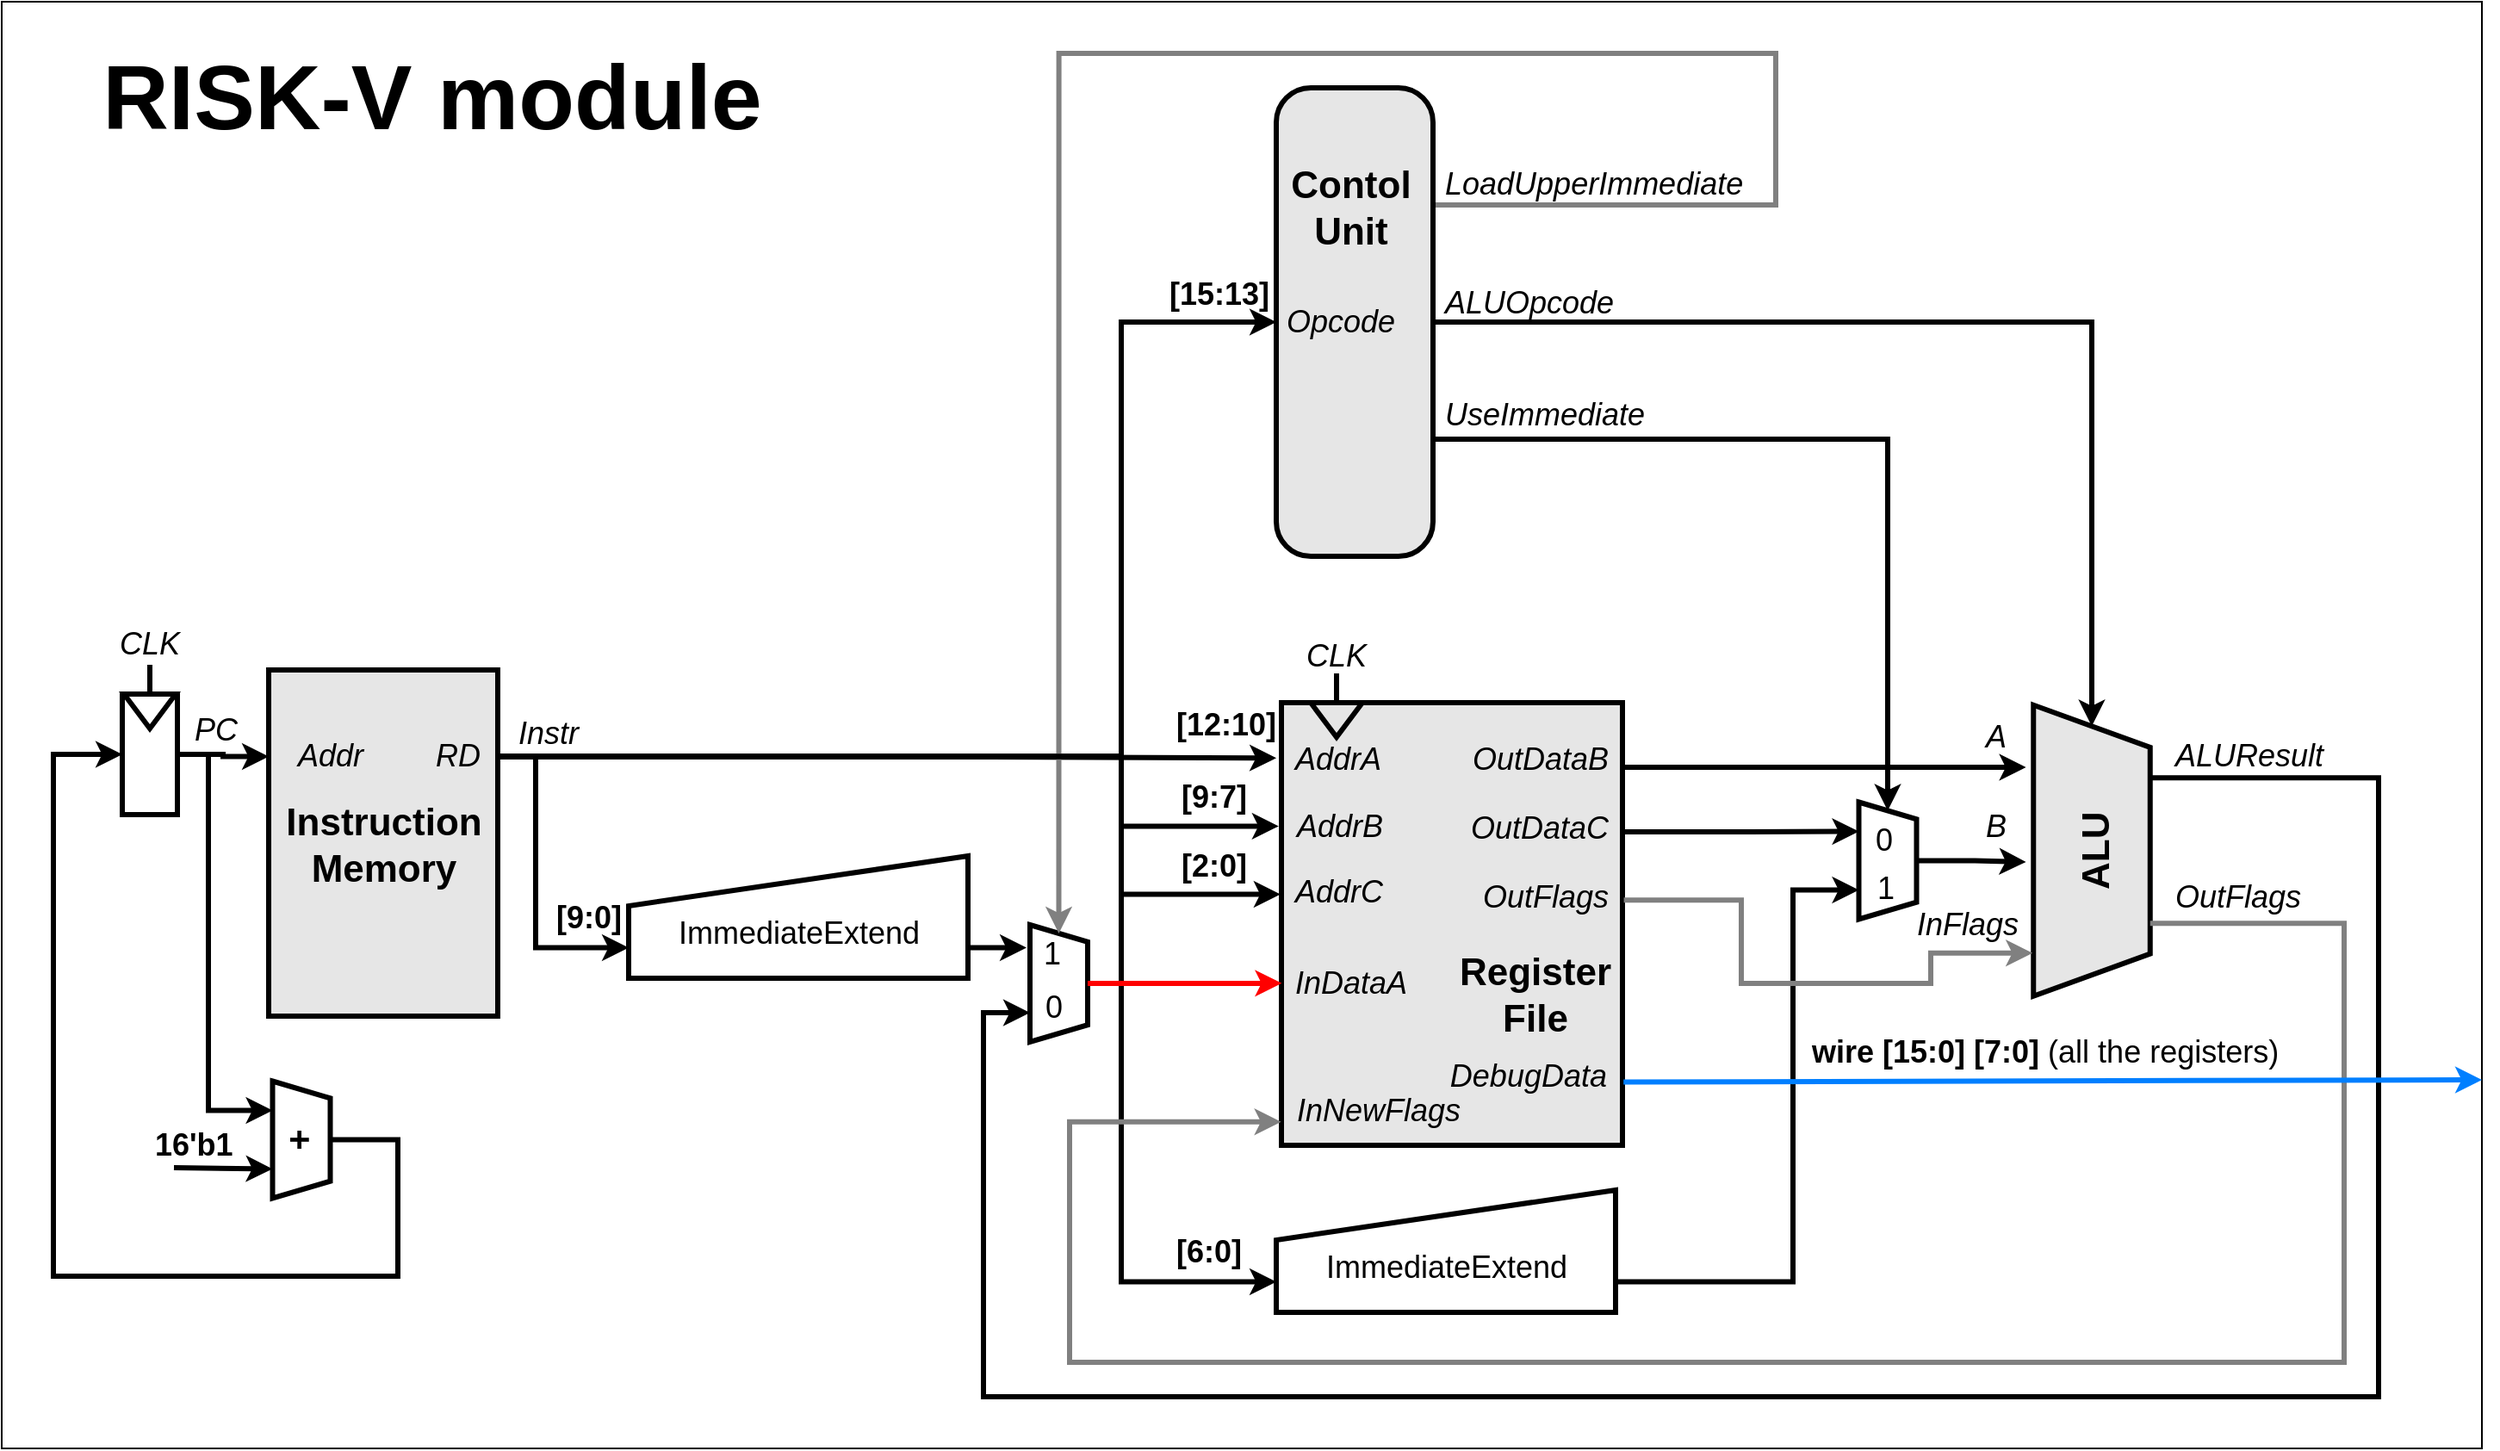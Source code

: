 <mxfile>
    <diagram name="Page-1" id="CjnsRdnZkcc44lROkodG">
        <mxGraphModel dx="2227" dy="1251" grid="1" gridSize="10" guides="1" tooltips="1" connect="1" arrows="1" fold="1" page="1" pageScale="1" pageWidth="827" pageHeight="1169" math="0" shadow="0">
            <root>
                <mxCell id="0"/>
                <mxCell id="1" parent="0"/>
                <mxCell id="2" value="" style="rounded=0;whiteSpace=wrap;html=1;" parent="1" vertex="1">
                    <mxGeometry x="10" y="10" width="1440" height="840" as="geometry"/>
                </mxCell>
                <mxCell id="O-shyT19sQsiW26_N4do-6" style="edgeStyle=orthogonalEdgeStyle;rounded=0;orthogonalLoop=1;jettySize=auto;html=1;exitX=1;exitY=0.25;exitDx=0;exitDy=0;entryX=0;entryY=0.75;entryDx=0;entryDy=0;strokeWidth=3;" parent="1" source="O-shyT19sQsiW26_N4do-2" target="O-shyT19sQsiW26_N4do-4" edge="1">
                    <mxGeometry relative="1" as="geometry">
                        <Array as="points">
                            <mxPoint x="320.0" y="448.0"/>
                            <mxPoint x="320.0" y="559"/>
                        </Array>
                    </mxGeometry>
                </mxCell>
                <mxCell id="O-shyT19sQsiW26_N4do-16" style="edgeStyle=orthogonalEdgeStyle;rounded=0;orthogonalLoop=1;jettySize=auto;html=1;exitX=1;exitY=0.25;exitDx=0;exitDy=0;entryX=0;entryY=0.5;entryDx=0;entryDy=0;strokeWidth=3;" parent="1" source="O-shyT19sQsiW26_N4do-2" target="O-shyT19sQsiW26_N4do-15" edge="1">
                    <mxGeometry relative="1" as="geometry">
                        <Array as="points">
                            <mxPoint x="660" y="448.0"/>
                            <mxPoint x="660" y="196.0"/>
                        </Array>
                    </mxGeometry>
                </mxCell>
                <mxCell id="O-shyT19sQsiW26_N4do-44" style="edgeStyle=orthogonalEdgeStyle;rounded=0;orthogonalLoop=1;jettySize=auto;html=1;exitX=1;exitY=0.25;exitDx=0;exitDy=0;entryX=0;entryY=0.75;entryDx=0;entryDy=0;strokeWidth=3;" parent="1" source="O-shyT19sQsiW26_N4do-2" target="O-shyT19sQsiW26_N4do-42" edge="1">
                    <mxGeometry relative="1" as="geometry">
                        <Array as="points">
                            <mxPoint x="660" y="448.0"/>
                            <mxPoint x="660" y="753"/>
                        </Array>
                    </mxGeometry>
                </mxCell>
                <mxCell id="O-shyT19sQsiW26_N4do-2" value="" style="rounded=0;whiteSpace=wrap;html=1;fillColor=#E6E6E6;strokeWidth=3;" parent="1" vertex="1">
                    <mxGeometry x="165.0" y="398.0" width="133" height="201" as="geometry"/>
                </mxCell>
                <mxCell id="O-shyT19sQsiW26_N4do-7" value="&lt;span&gt;Instr&lt;/span&gt;" style="text;html=1;align=left;verticalAlign=middle;whiteSpace=wrap;rounded=0;fontSize=18;fontStyle=2" parent="1" vertex="1">
                    <mxGeometry x="308.0" y="420.0" width="52" height="30" as="geometry"/>
                </mxCell>
                <mxCell id="O-shyT19sQsiW26_N4do-10" style="edgeStyle=orthogonalEdgeStyle;rounded=0;orthogonalLoop=1;jettySize=auto;html=1;exitX=1;exitY=0.75;exitDx=0;exitDy=0;entryX=0.202;entryY=1.061;entryDx=0;entryDy=0;entryPerimeter=0;strokeWidth=3;" parent="1" source="O-shyT19sQsiW26_N4do-4" target="O-shyT19sQsiW26_N4do-8" edge="1">
                    <mxGeometry relative="1" as="geometry"/>
                </mxCell>
                <mxCell id="O-shyT19sQsiW26_N4do-53" style="edgeStyle=orthogonalEdgeStyle;rounded=0;orthogonalLoop=1;jettySize=auto;html=1;exitX=0.999;exitY=0.292;exitDx=0;exitDy=0;entryX=0.25;entryY=1;entryDx=0;entryDy=0;exitPerimeter=0;strokeWidth=3;" parent="1" source="O-shyT19sQsiW26_N4do-13" target="O-shyT19sQsiW26_N4do-33" edge="1">
                    <mxGeometry relative="1" as="geometry"/>
                </mxCell>
                <mxCell id="O-shyT19sQsiW26_N4do-13" value="" style="rounded=0;whiteSpace=wrap;html=1;fillColor=#E6E6E6;strokeWidth=3;" parent="1" vertex="1">
                    <mxGeometry x="753" y="417.0" width="198" height="257" as="geometry"/>
                </mxCell>
                <mxCell id="O-shyT19sQsiW26_N4do-8" value="" style="shape=trapezoid;perimeter=trapezoidPerimeter;whiteSpace=wrap;html=1;fixedSize=1;rotation=90;fillColor=none;strokeWidth=3;size=9.93;" parent="1" vertex="1">
                    <mxGeometry x="589.75" y="563.25" width="68" height="33.5" as="geometry"/>
                </mxCell>
                <mxCell id="O-shyT19sQsiW26_N4do-14" style="edgeStyle=orthogonalEdgeStyle;rounded=0;orthogonalLoop=1;jettySize=auto;html=1;exitX=1;exitY=0.25;exitDx=0;exitDy=0;entryX=-0.015;entryY=0.125;entryDx=0;entryDy=0;entryPerimeter=0;strokeWidth=3;" parent="1" source="O-shyT19sQsiW26_N4do-2" target="O-shyT19sQsiW26_N4do-13" edge="1">
                    <mxGeometry relative="1" as="geometry"/>
                </mxCell>
                <mxCell id="O-shyT19sQsiW26_N4do-36" style="edgeStyle=orthogonalEdgeStyle;rounded=0;orthogonalLoop=1;jettySize=auto;html=1;exitX=1;exitY=0.5;exitDx=0;exitDy=0;entryX=0;entryY=0.5;entryDx=0;entryDy=0;strokeWidth=3;" parent="1" source="O-shyT19sQsiW26_N4do-15" target="O-shyT19sQsiW26_N4do-35" edge="1">
                    <mxGeometry relative="1" as="geometry"/>
                </mxCell>
                <mxCell id="O-shyT19sQsiW26_N4do-38" style="edgeStyle=orthogonalEdgeStyle;rounded=0;orthogonalLoop=1;jettySize=auto;html=1;exitX=1;exitY=0.75;exitDx=0;exitDy=0;entryX=0;entryY=0.5;entryDx=0;entryDy=0;strokeWidth=3;" parent="1" source="O-shyT19sQsiW26_N4do-15" target="O-shyT19sQsiW26_N4do-33" edge="1">
                    <mxGeometry relative="1" as="geometry"/>
                </mxCell>
                <mxCell id="O-shyT19sQsiW26_N4do-40" style="edgeStyle=orthogonalEdgeStyle;rounded=0;orthogonalLoop=1;jettySize=auto;html=1;exitX=1;exitY=0.25;exitDx=0;exitDy=0;entryX=0;entryY=0.5;entryDx=0;entryDy=0;strokeWidth=3;strokeColor=#808080;" parent="1" source="O-shyT19sQsiW26_N4do-15" target="O-shyT19sQsiW26_N4do-8" edge="1">
                    <mxGeometry relative="1" as="geometry">
                        <Array as="points">
                            <mxPoint x="1040" y="128"/>
                            <mxPoint x="1040" y="40"/>
                            <mxPoint x="624" y="40"/>
                        </Array>
                    </mxGeometry>
                </mxCell>
                <mxCell id="O-shyT19sQsiW26_N4do-15" value="" style="rounded=1;whiteSpace=wrap;html=1;fillColor=#E6E6E6;strokeWidth=3;arcSize=22;" parent="1" vertex="1">
                    <mxGeometry x="750" y="60.0" width="91" height="272" as="geometry"/>
                </mxCell>
                <mxCell id="O-shyT19sQsiW26_N4do-17" value="" style="group" parent="1" vertex="1" connectable="0">
                    <mxGeometry x="374.0" y="506.0" width="197" height="71" as="geometry"/>
                </mxCell>
                <mxCell id="O-shyT19sQsiW26_N4do-4" value="&lt;p style=&quot;line-height: 120%;&quot;&gt;&lt;br&gt;&lt;/p&gt;" style="shape=manualInput;whiteSpace=wrap;html=1;fillColor=none;strokeWidth=3;size=29;align=center;" parent="O-shyT19sQsiW26_N4do-17" vertex="1">
                    <mxGeometry width="197" height="71" as="geometry"/>
                </mxCell>
                <mxCell id="O-shyT19sQsiW26_N4do-5" value="ImmediateExtend" style="text;html=1;align=center;verticalAlign=middle;whiteSpace=wrap;rounded=0;fontSize=18;" parent="O-shyT19sQsiW26_N4do-17" vertex="1">
                    <mxGeometry x="26.5" y="30" width="144" height="30" as="geometry"/>
                </mxCell>
                <mxCell id="O-shyT19sQsiW26_N4do-18" value="[15:13]" style="text;html=1;align=left;verticalAlign=middle;whiteSpace=wrap;rounded=0;fontSize=18;fontStyle=1" parent="1" vertex="1">
                    <mxGeometry x="686" y="165.0" width="60" height="30" as="geometry"/>
                </mxCell>
                <mxCell id="O-shyT19sQsiW26_N4do-19" value="&lt;font style=&quot;font-size: 22px;&quot;&gt;Contol Unit&lt;/font&gt;" style="text;html=1;align=center;verticalAlign=middle;whiteSpace=wrap;rounded=0;fontSize=18;fontStyle=1" parent="1" vertex="1">
                    <mxGeometry x="750" y="100.0" width="87" height="60" as="geometry"/>
                </mxCell>
                <mxCell id="O-shyT19sQsiW26_N4do-20" value="[12:10]" style="text;html=1;align=left;verticalAlign=middle;whiteSpace=wrap;rounded=0;fontSize=18;fontStyle=1" parent="1" vertex="1">
                    <mxGeometry x="690" y="410.0" width="60" height="40" as="geometry"/>
                </mxCell>
                <mxCell id="O-shyT19sQsiW26_N4do-21" value="" style="triangle;whiteSpace=wrap;html=1;fillColor=none;strokeWidth=3;rotation=90;" parent="1" vertex="1">
                    <mxGeometry x="775" y="412.0" width="20" height="30" as="geometry"/>
                </mxCell>
                <mxCell id="O-shyT19sQsiW26_N4do-22" value="AddrA" style="text;html=1;align=left;verticalAlign=middle;whiteSpace=wrap;rounded=0;fontSize=18;fontStyle=2" parent="1" vertex="1">
                    <mxGeometry x="759" y="430.0" width="60" height="40" as="geometry"/>
                </mxCell>
                <mxCell id="O-shyT19sQsiW26_N4do-23" value="CLK" style="text;html=1;align=center;verticalAlign=middle;whiteSpace=wrap;rounded=0;fontSize=18;fontStyle=2" parent="1" vertex="1">
                    <mxGeometry x="755" y="380.0" width="60" height="20" as="geometry"/>
                </mxCell>
                <mxCell id="O-shyT19sQsiW26_N4do-24" value="" style="endArrow=none;html=1;rounded=0;exitX=0;exitY=0.5;exitDx=0;exitDy=0;entryX=0.5;entryY=1;entryDx=0;entryDy=0;strokeWidth=3;" parent="1" source="O-shyT19sQsiW26_N4do-21" target="O-shyT19sQsiW26_N4do-23" edge="1">
                    <mxGeometry width="50" height="50" relative="1" as="geometry">
                        <mxPoint x="780" y="450.0" as="sourcePoint"/>
                        <mxPoint x="830" y="400.0" as="targetPoint"/>
                    </mxGeometry>
                </mxCell>
                <mxCell id="O-shyT19sQsiW26_N4do-25" style="edgeStyle=orthogonalEdgeStyle;rounded=0;orthogonalLoop=1;jettySize=auto;html=1;exitX=1;exitY=0.25;exitDx=0;exitDy=0;entryX=-0.008;entryY=0.279;entryDx=0;entryDy=0;entryPerimeter=0;strokeWidth=3;" parent="1" source="O-shyT19sQsiW26_N4do-2" target="O-shyT19sQsiW26_N4do-13" edge="1">
                    <mxGeometry relative="1" as="geometry">
                        <Array as="points">
                            <mxPoint x="660" y="448.0"/>
                            <mxPoint x="660" y="489.0"/>
                        </Array>
                    </mxGeometry>
                </mxCell>
                <mxCell id="O-shyT19sQsiW26_N4do-26" value="[9:7]" style="text;html=1;align=left;verticalAlign=middle;whiteSpace=wrap;rounded=0;fontSize=18;fontStyle=1" parent="1" vertex="1">
                    <mxGeometry x="693" y="452.0" width="60" height="40" as="geometry"/>
                </mxCell>
                <mxCell id="O-shyT19sQsiW26_N4do-27" value="AddrB" style="text;html=1;align=left;verticalAlign=middle;whiteSpace=wrap;rounded=0;fontSize=18;fontStyle=2" parent="1" vertex="1">
                    <mxGeometry x="760" y="469.0" width="60" height="40" as="geometry"/>
                </mxCell>
                <mxCell id="O-shyT19sQsiW26_N4do-28" style="edgeStyle=orthogonalEdgeStyle;rounded=0;orthogonalLoop=1;jettySize=auto;html=1;exitX=1;exitY=0.25;exitDx=0;exitDy=0;entryX=-0.003;entryY=0.433;entryDx=0;entryDy=0;entryPerimeter=0;strokeWidth=3;" parent="1" source="O-shyT19sQsiW26_N4do-2" target="O-shyT19sQsiW26_N4do-13" edge="1">
                    <mxGeometry relative="1" as="geometry">
                        <Array as="points">
                            <mxPoint x="660" y="448.0"/>
                            <mxPoint x="660" y="528"/>
                        </Array>
                    </mxGeometry>
                </mxCell>
                <mxCell id="O-shyT19sQsiW26_N4do-29" value="AddrC" style="text;html=1;align=left;verticalAlign=middle;whiteSpace=wrap;rounded=0;fontSize=18;fontStyle=2" parent="1" vertex="1">
                    <mxGeometry x="759" y="507.0" width="60" height="40" as="geometry"/>
                </mxCell>
                <mxCell id="O-shyT19sQsiW26_N4do-30" style="edgeStyle=orthogonalEdgeStyle;rounded=0;orthogonalLoop=1;jettySize=auto;html=1;exitX=0.5;exitY=0;exitDx=0;exitDy=0;entryX=0.001;entryY=0.634;entryDx=0;entryDy=0;entryPerimeter=0;strokeWidth=3;fillColor=#f8cecc;strokeColor=#FF0000;" parent="1" source="O-shyT19sQsiW26_N4do-8" target="O-shyT19sQsiW26_N4do-13" edge="1">
                    <mxGeometry relative="1" as="geometry"/>
                </mxCell>
                <mxCell id="O-shyT19sQsiW26_N4do-31" value="InDataA" style="text;html=1;align=left;verticalAlign=middle;whiteSpace=wrap;rounded=0;fontSize=18;fontStyle=2" parent="1" vertex="1">
                    <mxGeometry x="759" y="560" width="60" height="40" as="geometry"/>
                </mxCell>
                <mxCell id="O-shyT19sQsiW26_N4do-32" value="&lt;font style=&quot;font-size: 22px;&quot;&gt;Register File&lt;/font&gt;" style="text;html=1;align=center;verticalAlign=middle;whiteSpace=wrap;rounded=0;fontSize=18;fontStyle=1" parent="1" vertex="1">
                    <mxGeometry x="857" y="557" width="87" height="60" as="geometry"/>
                </mxCell>
                <mxCell id="O-shyT19sQsiW26_N4do-33" value="" style="shape=trapezoid;perimeter=trapezoidPerimeter;whiteSpace=wrap;html=1;fixedSize=1;rotation=90;fillColor=none;strokeWidth=3;size=9.93;" parent="1" vertex="1">
                    <mxGeometry x="1071" y="492.0" width="68" height="33.5" as="geometry"/>
                </mxCell>
                <mxCell id="O-shyT19sQsiW26_N4do-47" style="edgeStyle=orthogonalEdgeStyle;rounded=0;orthogonalLoop=1;jettySize=auto;html=1;exitX=0.25;exitY=0;exitDx=0;exitDy=0;entryX=0.75;entryY=1;entryDx=0;entryDy=0;fontSize=13;strokeWidth=3;" parent="1" source="O-shyT19sQsiW26_N4do-35" target="O-shyT19sQsiW26_N4do-8" edge="1">
                    <mxGeometry relative="1" as="geometry">
                        <Array as="points">
                            <mxPoint x="1390" y="461.0"/>
                            <mxPoint x="1390" y="820"/>
                            <mxPoint x="580" y="820"/>
                            <mxPoint x="580" y="597"/>
                        </Array>
                    </mxGeometry>
                </mxCell>
                <mxCell id="O-shyT19sQsiW26_N4do-35" value="" style="shape=trapezoid;perimeter=trapezoidPerimeter;whiteSpace=wrap;html=1;fixedSize=1;rotation=90;fillColor=#E6E6E6;strokeWidth=3;size=24.598;" parent="1" vertex="1">
                    <mxGeometry x="1139" y="469.0" width="169" height="67.75" as="geometry"/>
                </mxCell>
                <mxCell id="O-shyT19sQsiW26_N4do-37" value="ALUOpcode" style="text;html=1;align=left;verticalAlign=middle;whiteSpace=wrap;rounded=0;fontSize=18;fontStyle=2" parent="1" vertex="1">
                    <mxGeometry x="846" y="165.0" width="109" height="40" as="geometry"/>
                </mxCell>
                <mxCell id="O-shyT19sQsiW26_N4do-39" value="UseImmediate" style="text;html=1;align=left;verticalAlign=middle;whiteSpace=wrap;rounded=0;fontSize=18;fontStyle=2" parent="1" vertex="1">
                    <mxGeometry x="846" y="230.0" width="134" height="40" as="geometry"/>
                </mxCell>
                <mxCell id="O-shyT19sQsiW26_N4do-41" value="" style="group" parent="1" vertex="1" connectable="0">
                    <mxGeometry x="750" y="700" width="197" height="71" as="geometry"/>
                </mxCell>
                <mxCell id="O-shyT19sQsiW26_N4do-42" value="&lt;p style=&quot;line-height: 120%;&quot;&gt;&lt;br&gt;&lt;/p&gt;" style="shape=manualInput;whiteSpace=wrap;html=1;fillColor=none;strokeWidth=3;size=29;align=center;" parent="O-shyT19sQsiW26_N4do-41" vertex="1">
                    <mxGeometry width="197" height="71" as="geometry"/>
                </mxCell>
                <mxCell id="O-shyT19sQsiW26_N4do-43" value="ImmediateExtend" style="text;html=1;align=center;verticalAlign=middle;whiteSpace=wrap;rounded=0;fontSize=18;" parent="O-shyT19sQsiW26_N4do-41" vertex="1">
                    <mxGeometry x="26.5" y="30" width="144" height="30" as="geometry"/>
                </mxCell>
                <mxCell id="O-shyT19sQsiW26_N4do-45" value="1" style="text;html=1;align=left;verticalAlign=middle;whiteSpace=wrap;rounded=0;fontSize=18;fontStyle=0" parent="1" vertex="1">
                    <mxGeometry x="612.63" y="543" width="22.25" height="40" as="geometry"/>
                </mxCell>
                <mxCell id="O-shyT19sQsiW26_N4do-46" value="0" style="text;html=1;align=left;verticalAlign=middle;whiteSpace=wrap;rounded=0;fontSize=18;fontStyle=0" parent="1" vertex="1">
                    <mxGeometry x="614" y="574" width="22.25" height="40" as="geometry"/>
                </mxCell>
                <mxCell id="O-shyT19sQsiW26_N4do-48" value="ALUResult" style="text;html=1;align=left;verticalAlign=middle;whiteSpace=wrap;rounded=0;fontSize=18;fontStyle=2" parent="1" vertex="1">
                    <mxGeometry x="1270" y="427.5" width="110" height="40" as="geometry"/>
                </mxCell>
                <mxCell id="O-shyT19sQsiW26_N4do-49" value="A" style="text;html=1;align=left;verticalAlign=middle;whiteSpace=wrap;rounded=0;fontSize=18;fontStyle=2" parent="1" vertex="1">
                    <mxGeometry x="1160" y="417.0" width="20" height="40" as="geometry"/>
                </mxCell>
                <mxCell id="O-shyT19sQsiW26_N4do-50" value="B" style="text;html=1;align=left;verticalAlign=middle;whiteSpace=wrap;rounded=0;fontSize=18;fontStyle=2" parent="1" vertex="1">
                    <mxGeometry x="1160" y="469.0" width="20" height="40" as="geometry"/>
                </mxCell>
                <mxCell id="O-shyT19sQsiW26_N4do-51" style="edgeStyle=orthogonalEdgeStyle;rounded=0;orthogonalLoop=1;jettySize=auto;html=1;exitX=0.5;exitY=0;exitDx=0;exitDy=0;entryX=0.539;entryY=1.064;entryDx=0;entryDy=0;entryPerimeter=0;strokeWidth=3;" parent="1" source="O-shyT19sQsiW26_N4do-33" target="O-shyT19sQsiW26_N4do-35" edge="1">
                    <mxGeometry relative="1" as="geometry"/>
                </mxCell>
                <mxCell id="O-shyT19sQsiW26_N4do-52" style="edgeStyle=orthogonalEdgeStyle;rounded=0;orthogonalLoop=1;jettySize=auto;html=1;exitX=1.003;exitY=0.146;exitDx=0;exitDy=0;entryX=0.214;entryY=1.064;entryDx=0;entryDy=0;entryPerimeter=0;strokeWidth=3;exitPerimeter=0;" parent="1" source="O-shyT19sQsiW26_N4do-13" target="O-shyT19sQsiW26_N4do-35" edge="1">
                    <mxGeometry relative="1" as="geometry"/>
                </mxCell>
                <mxCell id="O-shyT19sQsiW26_N4do-54" style="edgeStyle=orthogonalEdgeStyle;rounded=0;orthogonalLoop=1;jettySize=auto;html=1;exitX=1;exitY=0.75;exitDx=0;exitDy=0;entryX=0.75;entryY=1;entryDx=0;entryDy=0;strokeWidth=3;" parent="1" source="O-shyT19sQsiW26_N4do-42" target="O-shyT19sQsiW26_N4do-33" edge="1">
                    <mxGeometry relative="1" as="geometry">
                        <Array as="points">
                            <mxPoint x="1050" y="753"/>
                            <mxPoint x="1050" y="526"/>
                        </Array>
                    </mxGeometry>
                </mxCell>
                <mxCell id="O-shyT19sQsiW26_N4do-55" style="edgeStyle=orthogonalEdgeStyle;rounded=0;orthogonalLoop=1;jettySize=auto;html=1;exitX=1.004;exitY=0.446;exitDx=0;exitDy=0;entryX=0.852;entryY=1.008;entryDx=0;entryDy=0;entryPerimeter=0;exitPerimeter=0;strokeWidth=3;strokeColor=#808080;" parent="1" source="O-shyT19sQsiW26_N4do-13" target="O-shyT19sQsiW26_N4do-35" edge="1">
                    <mxGeometry relative="1" as="geometry">
                        <Array as="points">
                            <mxPoint x="1020" y="532"/>
                            <mxPoint x="1020" y="580"/>
                            <mxPoint x="1130" y="580"/>
                            <mxPoint x="1130" y="562"/>
                        </Array>
                    </mxGeometry>
                </mxCell>
                <mxCell id="O-shyT19sQsiW26_N4do-56" value="InFlags" style="text;html=1;align=left;verticalAlign=middle;whiteSpace=wrap;rounded=0;fontSize=18;fontStyle=2" parent="1" vertex="1">
                    <mxGeometry x="1120" y="525.5" width="71" height="40" as="geometry"/>
                </mxCell>
                <mxCell id="O-shyT19sQsiW26_N4do-57" value="1" style="text;html=1;align=left;verticalAlign=middle;whiteSpace=wrap;rounded=0;fontSize=18;fontStyle=0" parent="1" vertex="1">
                    <mxGeometry x="1097" y="505.0" width="22.25" height="40" as="geometry"/>
                </mxCell>
                <mxCell id="O-shyT19sQsiW26_N4do-58" value="0" style="text;html=1;align=left;verticalAlign=middle;whiteSpace=wrap;rounded=0;fontSize=18;fontStyle=0" parent="1" vertex="1">
                    <mxGeometry x="1096" y="477.0" width="22.25" height="40" as="geometry"/>
                </mxCell>
                <mxCell id="O-shyT19sQsiW26_N4do-59" value="OutDataB" style="text;html=1;align=right;verticalAlign=middle;whiteSpace=wrap;rounded=0;fontSize=18;fontStyle=2" parent="1" vertex="1">
                    <mxGeometry x="853.5" y="430.0" width="90.5" height="40" as="geometry"/>
                </mxCell>
                <mxCell id="O-shyT19sQsiW26_N4do-60" value="OutDataC" style="text;html=1;align=right;verticalAlign=middle;whiteSpace=wrap;rounded=0;fontSize=18;fontStyle=2" parent="1" vertex="1">
                    <mxGeometry x="853.5" y="470.0" width="90.5" height="40" as="geometry"/>
                </mxCell>
                <mxCell id="O-shyT19sQsiW26_N4do-61" value="OutFlags" style="text;html=1;align=right;verticalAlign=middle;whiteSpace=wrap;rounded=0;fontSize=18;fontStyle=2" parent="1" vertex="1">
                    <mxGeometry x="853.5" y="510.0" width="90.5" height="40" as="geometry"/>
                </mxCell>
                <mxCell id="O-shyT19sQsiW26_N4do-62" value="DebugData" style="text;html=1;align=right;verticalAlign=middle;whiteSpace=wrap;rounded=0;fontSize=18;fontStyle=2" parent="1" vertex="1">
                    <mxGeometry x="840" y="614" width="104" height="40" as="geometry"/>
                </mxCell>
                <mxCell id="O-shyT19sQsiW26_N4do-63" value="InNewFlags" style="text;html=1;align=left;verticalAlign=middle;whiteSpace=wrap;rounded=0;fontSize=18;fontStyle=2" parent="1" vertex="1">
                    <mxGeometry x="760" y="634" width="117" height="40" as="geometry"/>
                </mxCell>
                <mxCell id="O-shyT19sQsiW26_N4do-64" style="edgeStyle=orthogonalEdgeStyle;rounded=0;orthogonalLoop=1;jettySize=auto;html=1;exitX=0.75;exitY=0;exitDx=0;exitDy=0;entryX=-0.001;entryY=0.947;entryDx=0;entryDy=0;entryPerimeter=0;strokeWidth=3;strokeColor=#808080;" parent="1" source="O-shyT19sQsiW26_N4do-35" target="O-shyT19sQsiW26_N4do-13" edge="1">
                    <mxGeometry relative="1" as="geometry">
                        <Array as="points">
                            <mxPoint x="1370" y="545"/>
                            <mxPoint x="1370" y="800"/>
                            <mxPoint x="630" y="800"/>
                            <mxPoint x="630" y="660"/>
                        </Array>
                    </mxGeometry>
                </mxCell>
                <mxCell id="O-shyT19sQsiW26_N4do-65" value="OutFlags" style="text;html=1;align=left;verticalAlign=middle;whiteSpace=wrap;rounded=0;fontSize=18;fontStyle=2" parent="1" vertex="1">
                    <mxGeometry x="1270" y="510.0" width="110" height="40" as="geometry"/>
                </mxCell>
                <mxCell id="O-shyT19sQsiW26_N4do-71" style="edgeStyle=orthogonalEdgeStyle;rounded=0;orthogonalLoop=1;jettySize=auto;html=1;exitX=1;exitY=0.5;exitDx=0;exitDy=0;entryX=0.25;entryY=1;entryDx=0;entryDy=0;strokeWidth=3;" parent="1" source="O-shyT19sQsiW26_N4do-66" target="O-shyT19sQsiW26_N4do-70" edge="1">
                    <mxGeometry relative="1" as="geometry">
                        <Array as="points">
                            <mxPoint x="130.0" y="447.0"/>
                            <mxPoint x="130.0" y="654"/>
                        </Array>
                    </mxGeometry>
                </mxCell>
                <mxCell id="O-shyT19sQsiW26_N4do-73" style="edgeStyle=orthogonalEdgeStyle;rounded=0;orthogonalLoop=1;jettySize=auto;html=1;exitX=1;exitY=0.5;exitDx=0;exitDy=0;entryX=0;entryY=0.25;entryDx=0;entryDy=0;strokeWidth=3;" parent="1" source="O-shyT19sQsiW26_N4do-66" target="O-shyT19sQsiW26_N4do-2" edge="1">
                    <mxGeometry relative="1" as="geometry"/>
                </mxCell>
                <mxCell id="O-shyT19sQsiW26_N4do-66" value="" style="rounded=0;whiteSpace=wrap;html=1;fillColor=none;strokeWidth=3;" parent="1" vertex="1">
                    <mxGeometry x="80.0" y="412.0" width="32" height="70" as="geometry"/>
                </mxCell>
                <mxCell id="O-shyT19sQsiW26_N4do-67" value="" style="triangle;whiteSpace=wrap;html=1;fillColor=none;strokeWidth=3;rotation=90;" parent="1" vertex="1">
                    <mxGeometry x="86.0" y="407.0" width="20" height="30" as="geometry"/>
                </mxCell>
                <mxCell id="O-shyT19sQsiW26_N4do-68" value="CLK" style="text;html=1;align=center;verticalAlign=middle;whiteSpace=wrap;rounded=0;fontSize=18;fontStyle=2" parent="1" vertex="1">
                    <mxGeometry x="66.0" y="370.0" width="60" height="25" as="geometry"/>
                </mxCell>
                <mxCell id="O-shyT19sQsiW26_N4do-69" value="" style="endArrow=none;html=1;rounded=0;exitX=0;exitY=0.5;exitDx=0;exitDy=0;entryX=0.5;entryY=1;entryDx=0;entryDy=0;strokeWidth=3;" parent="1" source="O-shyT19sQsiW26_N4do-67" target="O-shyT19sQsiW26_N4do-68" edge="1">
                    <mxGeometry width="50" height="50" relative="1" as="geometry">
                        <mxPoint x="91.0" y="445.0" as="sourcePoint"/>
                        <mxPoint x="141.0" y="395.0" as="targetPoint"/>
                    </mxGeometry>
                </mxCell>
                <mxCell id="O-shyT19sQsiW26_N4do-72" style="edgeStyle=orthogonalEdgeStyle;rounded=0;orthogonalLoop=1;jettySize=auto;html=1;exitX=0.5;exitY=0;exitDx=0;exitDy=0;entryX=0;entryY=0.5;entryDx=0;entryDy=0;strokeWidth=3;" parent="1" source="O-shyT19sQsiW26_N4do-70" target="O-shyT19sQsiW26_N4do-66" edge="1">
                    <mxGeometry relative="1" as="geometry">
                        <Array as="points">
                            <mxPoint x="240.0" y="671"/>
                            <mxPoint x="240.0" y="750"/>
                            <mxPoint x="40.0" y="750"/>
                            <mxPoint x="40.0" y="447.0"/>
                        </Array>
                    </mxGeometry>
                </mxCell>
                <mxCell id="O-shyT19sQsiW26_N4do-70" value="&lt;font style=&quot;font-size: 21px;&quot;&gt;&lt;b&gt;+&lt;/b&gt;&lt;/font&gt;" style="shape=trapezoid;perimeter=trapezoidPerimeter;whiteSpace=wrap;html=1;fixedSize=1;rotation=90;fillColor=none;strokeWidth=3;size=9.93;" parent="1" vertex="1">
                    <mxGeometry x="150.0" y="654" width="68" height="33.5" as="geometry"/>
                </mxCell>
                <mxCell id="O-shyT19sQsiW26_N4do-74" value="&lt;span&gt;PC&lt;/span&gt;" style="text;html=1;align=left;verticalAlign=middle;whiteSpace=wrap;rounded=0;fontSize=18;fontStyle=2" parent="1" vertex="1">
                    <mxGeometry x="120.0" y="418.0" width="37" height="30" as="geometry"/>
                </mxCell>
                <mxCell id="O-shyT19sQsiW26_N4do-75" value="&lt;font style=&quot;font-size: 22px;&quot;&gt;Instruction Memory&lt;/font&gt;" style="text;html=1;align=center;verticalAlign=middle;whiteSpace=wrap;rounded=0;fontSize=18;fontStyle=1" parent="1" vertex="1">
                    <mxGeometry x="166.0" y="470.0" width="132" height="60" as="geometry"/>
                </mxCell>
                <mxCell id="O-shyT19sQsiW26_N4do-76" value="Addr" style="text;html=1;align=left;verticalAlign=middle;whiteSpace=wrap;rounded=0;fontSize=18;fontStyle=2" parent="1" vertex="1">
                    <mxGeometry x="180.0" y="427.5" width="60" height="40" as="geometry"/>
                </mxCell>
                <mxCell id="O-shyT19sQsiW26_N4do-77" value="RD" style="text;html=1;align=right;verticalAlign=middle;whiteSpace=wrap;rounded=0;fontSize=18;fontStyle=2" parent="1" vertex="1">
                    <mxGeometry x="230.0" y="427.5" width="60" height="40" as="geometry"/>
                </mxCell>
                <mxCell id="O-shyT19sQsiW26_N4do-83" value="" style="endArrow=classic;html=1;rounded=0;entryX=0.75;entryY=1;entryDx=0;entryDy=0;strokeWidth=3;" parent="1" target="O-shyT19sQsiW26_N4do-70" edge="1">
                    <mxGeometry width="50" height="50" relative="1" as="geometry">
                        <mxPoint x="110.0" y="687" as="sourcePoint"/>
                        <mxPoint x="160.0" y="640" as="targetPoint"/>
                    </mxGeometry>
                </mxCell>
                <mxCell id="O-shyT19sQsiW26_N4do-84" value="16'b1" style="text;html=1;align=left;verticalAlign=middle;whiteSpace=wrap;rounded=0;fontSize=18;fontStyle=1" parent="1" vertex="1">
                    <mxGeometry x="97.0" y="654" width="60" height="40" as="geometry"/>
                </mxCell>
                <mxCell id="O-shyT19sQsiW26_N4do-85" value="[2:0]" style="text;html=1;align=left;verticalAlign=middle;whiteSpace=wrap;rounded=0;fontSize=18;fontStyle=1" parent="1" vertex="1">
                    <mxGeometry x="693" y="492.0" width="60" height="40" as="geometry"/>
                </mxCell>
                <mxCell id="O-shyT19sQsiW26_N4do-86" value="[9:0]" style="text;html=1;align=left;verticalAlign=middle;whiteSpace=wrap;rounded=0;fontSize=18;fontStyle=1" parent="1" vertex="1">
                    <mxGeometry x="330.0" y="521.5" width="60" height="40" as="geometry"/>
                </mxCell>
                <mxCell id="O-shyT19sQsiW26_N4do-87" value="[6:0]" style="text;html=1;align=left;verticalAlign=middle;whiteSpace=wrap;rounded=0;fontSize=18;fontStyle=1" parent="1" vertex="1">
                    <mxGeometry x="690" y="715.5" width="60" height="40" as="geometry"/>
                </mxCell>
                <mxCell id="O-shyT19sQsiW26_N4do-88" value="" style="endArrow=classic;html=1;rounded=0;exitX=1.003;exitY=0.857;exitDx=0;exitDy=0;exitPerimeter=0;strokeWidth=3;strokeColor=#007FFF;" parent="1" source="O-shyT19sQsiW26_N4do-13" edge="1">
                    <mxGeometry width="50" height="50" relative="1" as="geometry">
                        <mxPoint x="960" y="640" as="sourcePoint"/>
                        <mxPoint x="1450" y="636" as="targetPoint"/>
                    </mxGeometry>
                </mxCell>
                <mxCell id="O-shyT19sQsiW26_N4do-89" value="wire [15:0] [7:0] &lt;span style=&quot;font-weight: normal;&quot;&gt;(all the registers)&lt;/span&gt;" style="text;html=1;align=left;verticalAlign=middle;whiteSpace=wrap;rounded=0;fontSize=18;fontStyle=1" parent="1" vertex="1">
                    <mxGeometry x="1059.25" y="600" width="350.75" height="40" as="geometry"/>
                </mxCell>
                <mxCell id="O-shyT19sQsiW26_N4do-90" value="Opcode" style="text;html=1;align=left;verticalAlign=middle;whiteSpace=wrap;rounded=0;fontSize=18;fontStyle=2" parent="1" vertex="1">
                    <mxGeometry x="753.5" y="176.0" width="80" height="40" as="geometry"/>
                </mxCell>
                <mxCell id="O-shyT19sQsiW26_N4do-91" value="&lt;font style=&quot;font-size: 22px;&quot;&gt;ALU&lt;/font&gt;" style="text;html=1;align=center;verticalAlign=middle;whiteSpace=wrap;rounded=0;fontSize=18;fontStyle=1;rotation=-90;" parent="1" vertex="1">
                    <mxGeometry x="1183" y="472.88" width="87" height="60" as="geometry"/>
                </mxCell>
                <mxCell id="3" value="&lt;font style=&quot;font-size: 53px;&quot;&gt;RISK-V module&lt;/font&gt;" style="text;html=1;strokeColor=none;fillColor=none;align=center;verticalAlign=middle;whiteSpace=wrap;rounded=0;fontStyle=1" parent="1" vertex="1">
                    <mxGeometry x="10" y="10" width="500" height="110" as="geometry"/>
                </mxCell>
                <mxCell id="4" value="LoadUpperImmediate" style="text;html=1;align=left;verticalAlign=middle;whiteSpace=wrap;rounded=0;fontSize=18;fontStyle=2" vertex="1" parent="1">
                    <mxGeometry x="846" y="96" width="194" height="40" as="geometry"/>
                </mxCell>
            </root>
        </mxGraphModel>
    </diagram>
</mxfile>